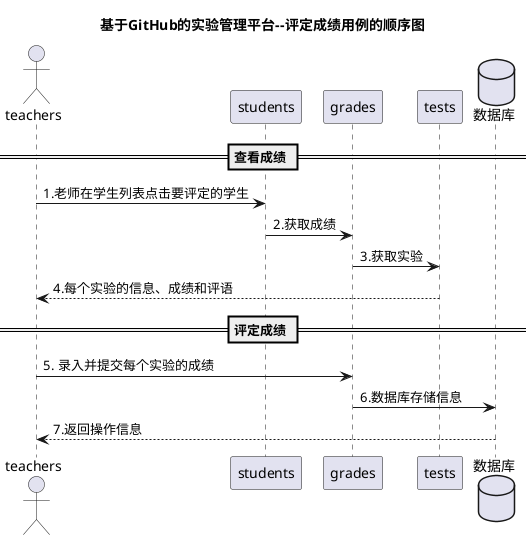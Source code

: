@startuml
title 基于GitHub的实验管理平台--评定成绩用例的顺序图
actor teachers


== 查看成绩 ==
teachers -> students : 1.老师在学生列表点击要评定的学生
students -> grades :2.获取成绩
grades -> tests :3.获取实验
tests --> teachers: 4.每个实验的信息、成绩和评语
== 评定成绩 ==
teachers -> grades : 5. 录入并提交每个实验的成绩

database 数据库 as db
grades -> db: 6.数据库存储信息
db --> teachers :7.返回操作信息

@enduml